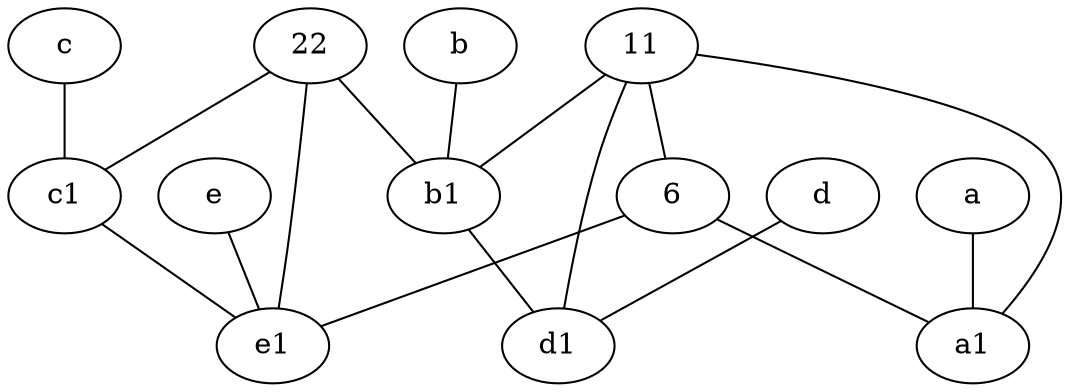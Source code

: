 graph {
	node [labelfontsize=50]
	c [labelfontsize=50 pos="4.5,2!"]
	c1 [labelfontsize=50 pos="4.5,3!"]
	e [labelfontsize=50 pos="7,9!"]
	a1 [labelfontsize=50 pos="8,3!"]
	d1 [labelfontsize=50 pos="3,5!"]
	e1 [labelfontsize=50 pos="7,7!"]
	a [labelfontsize=50 pos="8,2!"]
	22 [labelfontsize=50]
	d [labelfontsize=50 pos="2,5!"]
	6 [labelfontsize=50]
	b1 [labelfontsize=50 pos="9,4!"]
	b [labelfontsize=50 pos="10,4!"]
	11 [labelfontsize=50]
	b -- b1
	22 -- e1
	a -- a1
	6 -- e1
	d -- d1
	c -- c1
	22 -- b1
	e -- e1
	b1 -- d1
	11 -- d1
	11 -- b1
	11 -- 6
	22 -- c1
	c1 -- e1
	6 -- a1
	11 -- a1
}
